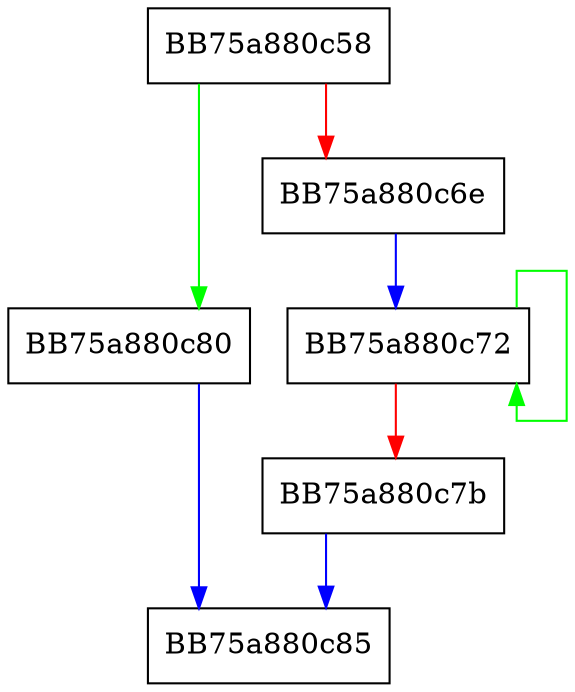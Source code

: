 digraph WPP_SF_DsdL {
  node [shape="box"];
  graph [splines=ortho];
  BB75a880c58 -> BB75a880c80 [color="green"];
  BB75a880c58 -> BB75a880c6e [color="red"];
  BB75a880c6e -> BB75a880c72 [color="blue"];
  BB75a880c72 -> BB75a880c72 [color="green"];
  BB75a880c72 -> BB75a880c7b [color="red"];
  BB75a880c7b -> BB75a880c85 [color="blue"];
  BB75a880c80 -> BB75a880c85 [color="blue"];
}